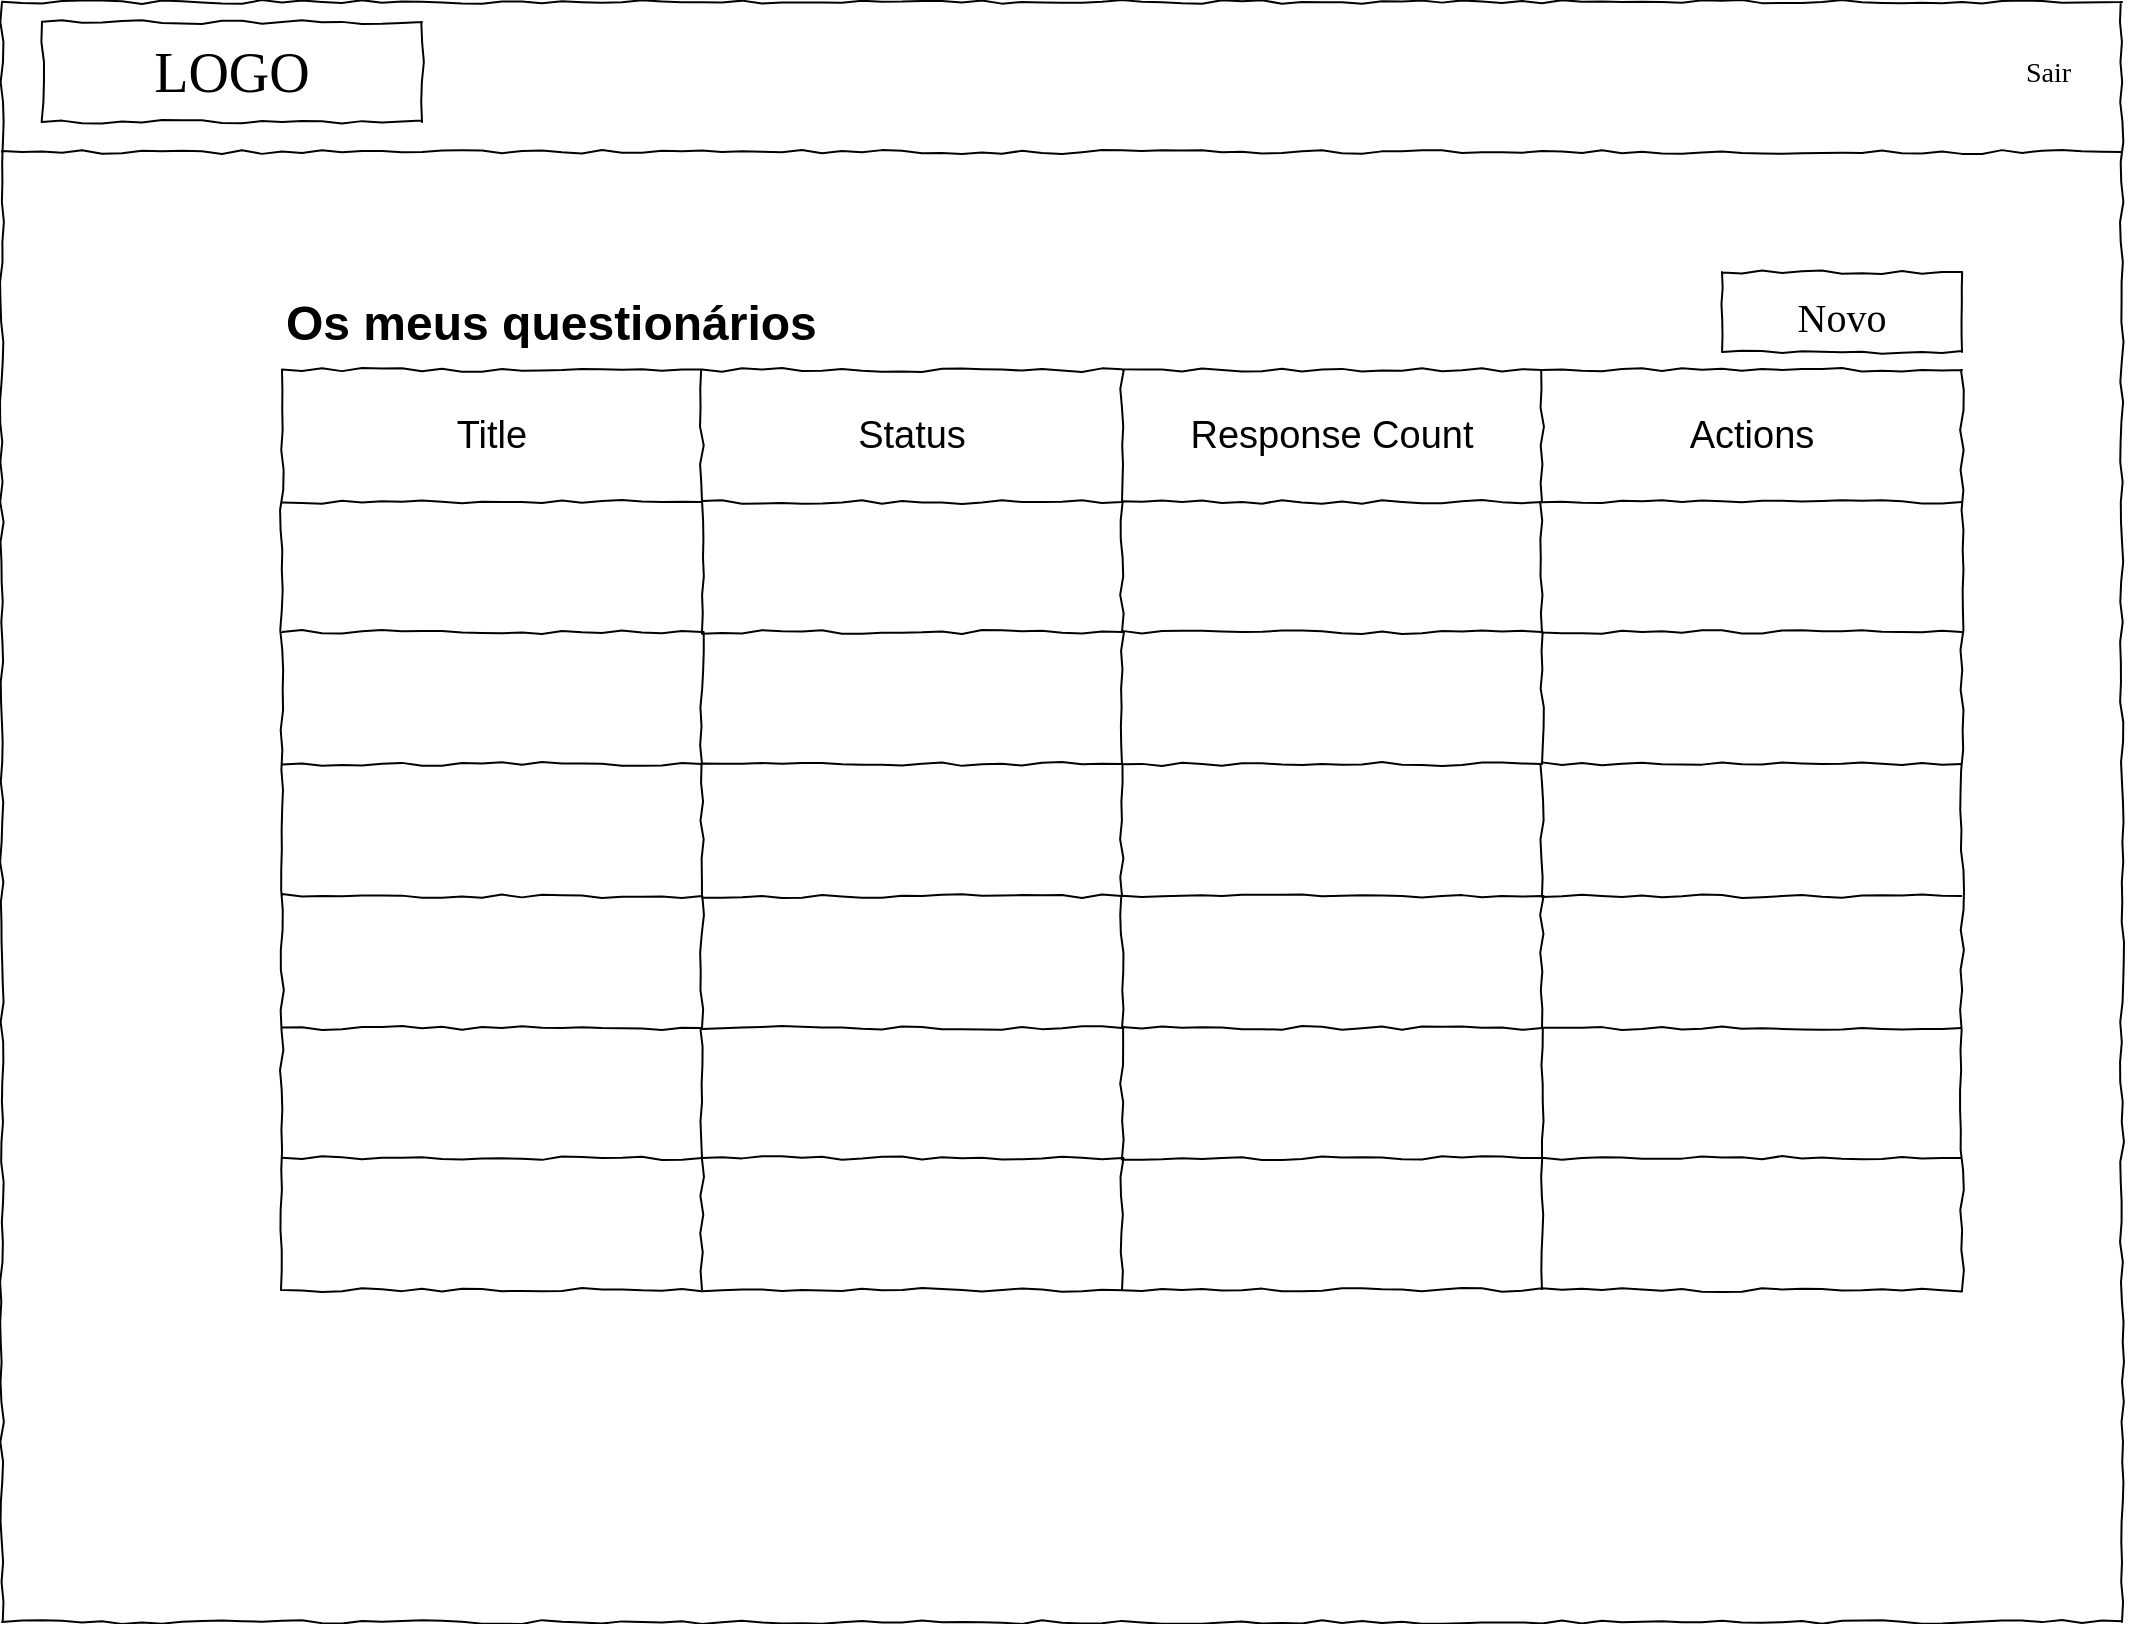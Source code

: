 <mxfile version="26.0.4">
  <diagram name="formador-desktop" id="03018318-947c-dd8e-b7a3-06fadd420f32">
    <mxGraphModel dx="1388" dy="838" grid="1" gridSize="10" guides="1" tooltips="1" connect="1" arrows="1" fold="1" page="1" pageScale="1" pageWidth="1100" pageHeight="850" background="none" math="0" shadow="0">
      <root>
        <mxCell id="0" />
        <mxCell id="1" parent="0" />
        <mxCell id="677b7b8949515195-1" value="" style="whiteSpace=wrap;html=1;rounded=0;shadow=0;labelBackgroundColor=none;strokeColor=#000000;strokeWidth=1;fillColor=none;fontFamily=Verdana;fontSize=12;fontColor=#000000;align=center;comic=1;" parent="1" vertex="1">
          <mxGeometry x="20" y="20" width="1060" height="810" as="geometry" />
        </mxCell>
        <mxCell id="677b7b8949515195-2" value="LOGO" style="whiteSpace=wrap;html=1;rounded=0;shadow=0;labelBackgroundColor=none;strokeWidth=1;fontFamily=Verdana;fontSize=28;align=center;comic=1;" parent="1" vertex="1">
          <mxGeometry x="40" y="30" width="190" height="50" as="geometry" />
        </mxCell>
        <mxCell id="677b7b8949515195-5" value="Sair" style="text;html=1;points=[];align=left;verticalAlign=top;spacingTop=-4;fontSize=14;fontFamily=Verdana" parent="1" vertex="1">
          <mxGeometry x="1030" y="45" width="60" height="20" as="geometry" />
        </mxCell>
        <mxCell id="677b7b8949515195-9" value="" style="line;strokeWidth=1;html=1;rounded=0;shadow=0;labelBackgroundColor=none;fillColor=none;fontFamily=Verdana;fontSize=14;fontColor=#000000;align=center;comic=1;" parent="1" vertex="1">
          <mxGeometry x="20" y="40" width="1060" height="110" as="geometry" />
        </mxCell>
        <mxCell id="z1JprwLejfdvqGFjg06h-58" value="" style="shape=table;startSize=0;container=1;collapsible=0;childLayout=tableLayout;comic=1;" vertex="1" parent="1">
          <mxGeometry x="160" y="204" width="840" height="460" as="geometry" />
        </mxCell>
        <mxCell id="z1JprwLejfdvqGFjg06h-59" value="" style="shape=tableRow;horizontal=0;startSize=0;swimlaneHead=0;swimlaneBody=0;strokeColor=inherit;top=0;left=0;bottom=0;right=0;collapsible=0;dropTarget=0;fillColor=none;points=[[0,0.5],[1,0.5]];portConstraint=eastwest;" vertex="1" parent="z1JprwLejfdvqGFjg06h-58">
          <mxGeometry width="840" height="66" as="geometry" />
        </mxCell>
        <mxCell id="z1JprwLejfdvqGFjg06h-60" value="&lt;font style=&quot;font-size: 19px;&quot;&gt;Title&lt;/font&gt;" style="shape=partialRectangle;html=1;whiteSpace=wrap;connectable=0;strokeColor=inherit;overflow=hidden;fillColor=none;top=0;left=0;bottom=0;right=0;pointerEvents=1;" vertex="1" parent="z1JprwLejfdvqGFjg06h-59">
          <mxGeometry width="210" height="66" as="geometry">
            <mxRectangle width="210" height="66" as="alternateBounds" />
          </mxGeometry>
        </mxCell>
        <mxCell id="z1JprwLejfdvqGFjg06h-61" value="&lt;font style=&quot;font-size: 19px;&quot;&gt;Status&lt;/font&gt;" style="shape=partialRectangle;html=1;whiteSpace=wrap;connectable=0;strokeColor=inherit;overflow=hidden;fillColor=none;top=0;left=0;bottom=0;right=0;pointerEvents=1;" vertex="1" parent="z1JprwLejfdvqGFjg06h-59">
          <mxGeometry x="210" width="210" height="66" as="geometry">
            <mxRectangle width="210" height="66" as="alternateBounds" />
          </mxGeometry>
        </mxCell>
        <mxCell id="z1JprwLejfdvqGFjg06h-62" value="&lt;font style=&quot;font-size: 19px;&quot;&gt;Response Count&lt;/font&gt;" style="shape=partialRectangle;html=1;whiteSpace=wrap;connectable=0;strokeColor=inherit;overflow=hidden;fillColor=none;top=0;left=0;bottom=0;right=0;pointerEvents=1;" vertex="1" parent="z1JprwLejfdvqGFjg06h-59">
          <mxGeometry x="420" width="210" height="66" as="geometry">
            <mxRectangle width="210" height="66" as="alternateBounds" />
          </mxGeometry>
        </mxCell>
        <mxCell id="z1JprwLejfdvqGFjg06h-63" value="&lt;font style=&quot;font-size: 19px;&quot;&gt;Actions&lt;/font&gt;" style="shape=partialRectangle;html=1;whiteSpace=wrap;connectable=0;strokeColor=inherit;overflow=hidden;fillColor=none;top=0;left=0;bottom=0;right=0;pointerEvents=1;" vertex="1" parent="z1JprwLejfdvqGFjg06h-59">
          <mxGeometry x="630" width="210" height="66" as="geometry">
            <mxRectangle width="210" height="66" as="alternateBounds" />
          </mxGeometry>
        </mxCell>
        <mxCell id="z1JprwLejfdvqGFjg06h-64" value="" style="shape=tableRow;horizontal=0;startSize=0;swimlaneHead=0;swimlaneBody=0;strokeColor=inherit;top=0;left=0;bottom=0;right=0;collapsible=0;dropTarget=0;fillColor=none;points=[[0,0.5],[1,0.5]];portConstraint=eastwest;" vertex="1" parent="z1JprwLejfdvqGFjg06h-58">
          <mxGeometry y="66" width="840" height="65" as="geometry" />
        </mxCell>
        <mxCell id="z1JprwLejfdvqGFjg06h-65" value="" style="shape=partialRectangle;html=1;whiteSpace=wrap;connectable=0;strokeColor=inherit;overflow=hidden;fillColor=none;top=0;left=0;bottom=0;right=0;pointerEvents=1;" vertex="1" parent="z1JprwLejfdvqGFjg06h-64">
          <mxGeometry width="210" height="65" as="geometry">
            <mxRectangle width="210" height="65" as="alternateBounds" />
          </mxGeometry>
        </mxCell>
        <mxCell id="z1JprwLejfdvqGFjg06h-66" value="" style="shape=partialRectangle;html=1;whiteSpace=wrap;connectable=0;strokeColor=inherit;overflow=hidden;fillColor=none;top=0;left=0;bottom=0;right=0;pointerEvents=1;" vertex="1" parent="z1JprwLejfdvqGFjg06h-64">
          <mxGeometry x="210" width="210" height="65" as="geometry">
            <mxRectangle width="210" height="65" as="alternateBounds" />
          </mxGeometry>
        </mxCell>
        <mxCell id="z1JprwLejfdvqGFjg06h-67" value="" style="shape=partialRectangle;html=1;whiteSpace=wrap;connectable=0;strokeColor=inherit;overflow=hidden;fillColor=none;top=0;left=0;bottom=0;right=0;pointerEvents=1;" vertex="1" parent="z1JprwLejfdvqGFjg06h-64">
          <mxGeometry x="420" width="210" height="65" as="geometry">
            <mxRectangle width="210" height="65" as="alternateBounds" />
          </mxGeometry>
        </mxCell>
        <mxCell id="z1JprwLejfdvqGFjg06h-68" value="" style="shape=partialRectangle;html=1;whiteSpace=wrap;connectable=0;strokeColor=inherit;overflow=hidden;fillColor=none;top=0;left=0;bottom=0;right=0;pointerEvents=1;" vertex="1" parent="z1JprwLejfdvqGFjg06h-64">
          <mxGeometry x="630" width="210" height="65" as="geometry">
            <mxRectangle width="210" height="65" as="alternateBounds" />
          </mxGeometry>
        </mxCell>
        <mxCell id="z1JprwLejfdvqGFjg06h-69" value="" style="shape=tableRow;horizontal=0;startSize=0;swimlaneHead=0;swimlaneBody=0;strokeColor=inherit;top=0;left=0;bottom=0;right=0;collapsible=0;dropTarget=0;fillColor=none;points=[[0,0.5],[1,0.5]];portConstraint=eastwest;" vertex="1" parent="z1JprwLejfdvqGFjg06h-58">
          <mxGeometry y="131" width="840" height="66" as="geometry" />
        </mxCell>
        <mxCell id="z1JprwLejfdvqGFjg06h-70" value="" style="shape=partialRectangle;html=1;whiteSpace=wrap;connectable=0;strokeColor=inherit;overflow=hidden;fillColor=none;top=0;left=0;bottom=0;right=0;pointerEvents=1;" vertex="1" parent="z1JprwLejfdvqGFjg06h-69">
          <mxGeometry width="210" height="66" as="geometry">
            <mxRectangle width="210" height="66" as="alternateBounds" />
          </mxGeometry>
        </mxCell>
        <mxCell id="z1JprwLejfdvqGFjg06h-71" value="" style="shape=partialRectangle;html=1;whiteSpace=wrap;connectable=0;strokeColor=inherit;overflow=hidden;fillColor=none;top=0;left=0;bottom=0;right=0;pointerEvents=1;" vertex="1" parent="z1JprwLejfdvqGFjg06h-69">
          <mxGeometry x="210" width="210" height="66" as="geometry">
            <mxRectangle width="210" height="66" as="alternateBounds" />
          </mxGeometry>
        </mxCell>
        <mxCell id="z1JprwLejfdvqGFjg06h-72" value="" style="shape=partialRectangle;html=1;whiteSpace=wrap;connectable=0;strokeColor=inherit;overflow=hidden;fillColor=none;top=0;left=0;bottom=0;right=0;pointerEvents=1;" vertex="1" parent="z1JprwLejfdvqGFjg06h-69">
          <mxGeometry x="420" width="210" height="66" as="geometry">
            <mxRectangle width="210" height="66" as="alternateBounds" />
          </mxGeometry>
        </mxCell>
        <mxCell id="z1JprwLejfdvqGFjg06h-73" value="" style="shape=partialRectangle;html=1;whiteSpace=wrap;connectable=0;strokeColor=inherit;overflow=hidden;fillColor=none;top=0;left=0;bottom=0;right=0;pointerEvents=1;" vertex="1" parent="z1JprwLejfdvqGFjg06h-69">
          <mxGeometry x="630" width="210" height="66" as="geometry">
            <mxRectangle width="210" height="66" as="alternateBounds" />
          </mxGeometry>
        </mxCell>
        <mxCell id="z1JprwLejfdvqGFjg06h-74" value="" style="shape=tableRow;horizontal=0;startSize=0;swimlaneHead=0;swimlaneBody=0;strokeColor=inherit;top=0;left=0;bottom=0;right=0;collapsible=0;dropTarget=0;fillColor=none;points=[[0,0.5],[1,0.5]];portConstraint=eastwest;" vertex="1" parent="z1JprwLejfdvqGFjg06h-58">
          <mxGeometry y="197" width="840" height="66" as="geometry" />
        </mxCell>
        <mxCell id="z1JprwLejfdvqGFjg06h-75" value="" style="shape=partialRectangle;html=1;whiteSpace=wrap;connectable=0;strokeColor=inherit;overflow=hidden;fillColor=none;top=0;left=0;bottom=0;right=0;pointerEvents=1;" vertex="1" parent="z1JprwLejfdvqGFjg06h-74">
          <mxGeometry width="210" height="66" as="geometry">
            <mxRectangle width="210" height="66" as="alternateBounds" />
          </mxGeometry>
        </mxCell>
        <mxCell id="z1JprwLejfdvqGFjg06h-76" value="" style="shape=partialRectangle;html=1;whiteSpace=wrap;connectable=0;strokeColor=inherit;overflow=hidden;fillColor=none;top=0;left=0;bottom=0;right=0;pointerEvents=1;" vertex="1" parent="z1JprwLejfdvqGFjg06h-74">
          <mxGeometry x="210" width="210" height="66" as="geometry">
            <mxRectangle width="210" height="66" as="alternateBounds" />
          </mxGeometry>
        </mxCell>
        <mxCell id="z1JprwLejfdvqGFjg06h-77" value="" style="shape=partialRectangle;html=1;whiteSpace=wrap;connectable=0;strokeColor=inherit;overflow=hidden;fillColor=none;top=0;left=0;bottom=0;right=0;pointerEvents=1;" vertex="1" parent="z1JprwLejfdvqGFjg06h-74">
          <mxGeometry x="420" width="210" height="66" as="geometry">
            <mxRectangle width="210" height="66" as="alternateBounds" />
          </mxGeometry>
        </mxCell>
        <mxCell id="z1JprwLejfdvqGFjg06h-78" value="" style="shape=partialRectangle;html=1;whiteSpace=wrap;connectable=0;strokeColor=inherit;overflow=hidden;fillColor=none;top=0;left=0;bottom=0;right=0;pointerEvents=1;" vertex="1" parent="z1JprwLejfdvqGFjg06h-74">
          <mxGeometry x="630" width="210" height="66" as="geometry">
            <mxRectangle width="210" height="66" as="alternateBounds" />
          </mxGeometry>
        </mxCell>
        <mxCell id="z1JprwLejfdvqGFjg06h-79" value="" style="shape=tableRow;horizontal=0;startSize=0;swimlaneHead=0;swimlaneBody=0;strokeColor=inherit;top=0;left=0;bottom=0;right=0;collapsible=0;dropTarget=0;fillColor=none;points=[[0,0.5],[1,0.5]];portConstraint=eastwest;" vertex="1" parent="z1JprwLejfdvqGFjg06h-58">
          <mxGeometry y="263" width="840" height="66" as="geometry" />
        </mxCell>
        <mxCell id="z1JprwLejfdvqGFjg06h-80" value="" style="shape=partialRectangle;html=1;whiteSpace=wrap;connectable=0;strokeColor=inherit;overflow=hidden;fillColor=none;top=0;left=0;bottom=0;right=0;pointerEvents=1;" vertex="1" parent="z1JprwLejfdvqGFjg06h-79">
          <mxGeometry width="210" height="66" as="geometry">
            <mxRectangle width="210" height="66" as="alternateBounds" />
          </mxGeometry>
        </mxCell>
        <mxCell id="z1JprwLejfdvqGFjg06h-81" value="" style="shape=partialRectangle;html=1;whiteSpace=wrap;connectable=0;strokeColor=inherit;overflow=hidden;fillColor=none;top=0;left=0;bottom=0;right=0;pointerEvents=1;" vertex="1" parent="z1JprwLejfdvqGFjg06h-79">
          <mxGeometry x="210" width="210" height="66" as="geometry">
            <mxRectangle width="210" height="66" as="alternateBounds" />
          </mxGeometry>
        </mxCell>
        <mxCell id="z1JprwLejfdvqGFjg06h-82" value="" style="shape=partialRectangle;html=1;whiteSpace=wrap;connectable=0;strokeColor=inherit;overflow=hidden;fillColor=none;top=0;left=0;bottom=0;right=0;pointerEvents=1;" vertex="1" parent="z1JprwLejfdvqGFjg06h-79">
          <mxGeometry x="420" width="210" height="66" as="geometry">
            <mxRectangle width="210" height="66" as="alternateBounds" />
          </mxGeometry>
        </mxCell>
        <mxCell id="z1JprwLejfdvqGFjg06h-83" value="" style="shape=partialRectangle;html=1;whiteSpace=wrap;connectable=0;strokeColor=inherit;overflow=hidden;fillColor=none;top=0;left=0;bottom=0;right=0;pointerEvents=1;" vertex="1" parent="z1JprwLejfdvqGFjg06h-79">
          <mxGeometry x="630" width="210" height="66" as="geometry">
            <mxRectangle width="210" height="66" as="alternateBounds" />
          </mxGeometry>
        </mxCell>
        <mxCell id="z1JprwLejfdvqGFjg06h-84" value="" style="shape=tableRow;horizontal=0;startSize=0;swimlaneHead=0;swimlaneBody=0;strokeColor=inherit;top=0;left=0;bottom=0;right=0;collapsible=0;dropTarget=0;fillColor=none;points=[[0,0.5],[1,0.5]];portConstraint=eastwest;" vertex="1" parent="z1JprwLejfdvqGFjg06h-58">
          <mxGeometry y="329" width="840" height="65" as="geometry" />
        </mxCell>
        <mxCell id="z1JprwLejfdvqGFjg06h-85" value="" style="shape=partialRectangle;html=1;whiteSpace=wrap;connectable=0;strokeColor=inherit;overflow=hidden;fillColor=none;top=0;left=0;bottom=0;right=0;pointerEvents=1;" vertex="1" parent="z1JprwLejfdvqGFjg06h-84">
          <mxGeometry width="210" height="65" as="geometry">
            <mxRectangle width="210" height="65" as="alternateBounds" />
          </mxGeometry>
        </mxCell>
        <mxCell id="z1JprwLejfdvqGFjg06h-86" value="" style="shape=partialRectangle;html=1;whiteSpace=wrap;connectable=0;strokeColor=inherit;overflow=hidden;fillColor=none;top=0;left=0;bottom=0;right=0;pointerEvents=1;" vertex="1" parent="z1JprwLejfdvqGFjg06h-84">
          <mxGeometry x="210" width="210" height="65" as="geometry">
            <mxRectangle width="210" height="65" as="alternateBounds" />
          </mxGeometry>
        </mxCell>
        <mxCell id="z1JprwLejfdvqGFjg06h-87" value="" style="shape=partialRectangle;html=1;whiteSpace=wrap;connectable=0;strokeColor=inherit;overflow=hidden;fillColor=none;top=0;left=0;bottom=0;right=0;pointerEvents=1;" vertex="1" parent="z1JprwLejfdvqGFjg06h-84">
          <mxGeometry x="420" width="210" height="65" as="geometry">
            <mxRectangle width="210" height="65" as="alternateBounds" />
          </mxGeometry>
        </mxCell>
        <mxCell id="z1JprwLejfdvqGFjg06h-88" value="" style="shape=partialRectangle;html=1;whiteSpace=wrap;connectable=0;strokeColor=inherit;overflow=hidden;fillColor=none;top=0;left=0;bottom=0;right=0;pointerEvents=1;" vertex="1" parent="z1JprwLejfdvqGFjg06h-84">
          <mxGeometry x="630" width="210" height="65" as="geometry">
            <mxRectangle width="210" height="65" as="alternateBounds" />
          </mxGeometry>
        </mxCell>
        <mxCell id="z1JprwLejfdvqGFjg06h-89" value="" style="shape=tableRow;horizontal=0;startSize=0;swimlaneHead=0;swimlaneBody=0;strokeColor=inherit;top=0;left=0;bottom=0;right=0;collapsible=0;dropTarget=0;fillColor=none;points=[[0,0.5],[1,0.5]];portConstraint=eastwest;" vertex="1" parent="z1JprwLejfdvqGFjg06h-58">
          <mxGeometry y="394" width="840" height="66" as="geometry" />
        </mxCell>
        <mxCell id="z1JprwLejfdvqGFjg06h-90" value="" style="shape=partialRectangle;html=1;whiteSpace=wrap;connectable=0;strokeColor=inherit;overflow=hidden;fillColor=none;top=0;left=0;bottom=0;right=0;pointerEvents=1;" vertex="1" parent="z1JprwLejfdvqGFjg06h-89">
          <mxGeometry width="210" height="66" as="geometry">
            <mxRectangle width="210" height="66" as="alternateBounds" />
          </mxGeometry>
        </mxCell>
        <mxCell id="z1JprwLejfdvqGFjg06h-91" value="" style="shape=partialRectangle;html=1;whiteSpace=wrap;connectable=0;strokeColor=inherit;overflow=hidden;fillColor=none;top=0;left=0;bottom=0;right=0;pointerEvents=1;" vertex="1" parent="z1JprwLejfdvqGFjg06h-89">
          <mxGeometry x="210" width="210" height="66" as="geometry">
            <mxRectangle width="210" height="66" as="alternateBounds" />
          </mxGeometry>
        </mxCell>
        <mxCell id="z1JprwLejfdvqGFjg06h-92" value="" style="shape=partialRectangle;html=1;whiteSpace=wrap;connectable=0;strokeColor=inherit;overflow=hidden;fillColor=none;top=0;left=0;bottom=0;right=0;pointerEvents=1;" vertex="1" parent="z1JprwLejfdvqGFjg06h-89">
          <mxGeometry x="420" width="210" height="66" as="geometry">
            <mxRectangle width="210" height="66" as="alternateBounds" />
          </mxGeometry>
        </mxCell>
        <mxCell id="z1JprwLejfdvqGFjg06h-93" value="" style="shape=partialRectangle;html=1;whiteSpace=wrap;connectable=0;strokeColor=inherit;overflow=hidden;fillColor=none;top=0;left=0;bottom=0;right=0;pointerEvents=1;" vertex="1" parent="z1JprwLejfdvqGFjg06h-89">
          <mxGeometry x="630" width="210" height="66" as="geometry">
            <mxRectangle width="210" height="66" as="alternateBounds" />
          </mxGeometry>
        </mxCell>
        <mxCell id="z1JprwLejfdvqGFjg06h-94" value="&lt;h1 style=&quot;margin-top: 0px;&quot;&gt;Os meus questionários&lt;/h1&gt;" style="text;html=1;whiteSpace=wrap;overflow=hidden;rounded=0;" vertex="1" parent="1">
          <mxGeometry x="160" y="160" width="290" height="30" as="geometry" />
        </mxCell>
        <mxCell id="z1JprwLejfdvqGFjg06h-95" value="&lt;font style=&quot;font-size: 20px;&quot;&gt;Novo&lt;/font&gt;" style="whiteSpace=wrap;html=1;rounded=0;shadow=0;labelBackgroundColor=none;strokeWidth=1;fontFamily=Verdana;fontSize=28;align=center;comic=1;" vertex="1" parent="1">
          <mxGeometry x="880" y="155" width="120" height="40" as="geometry" />
        </mxCell>
      </root>
    </mxGraphModel>
  </diagram>
</mxfile>
